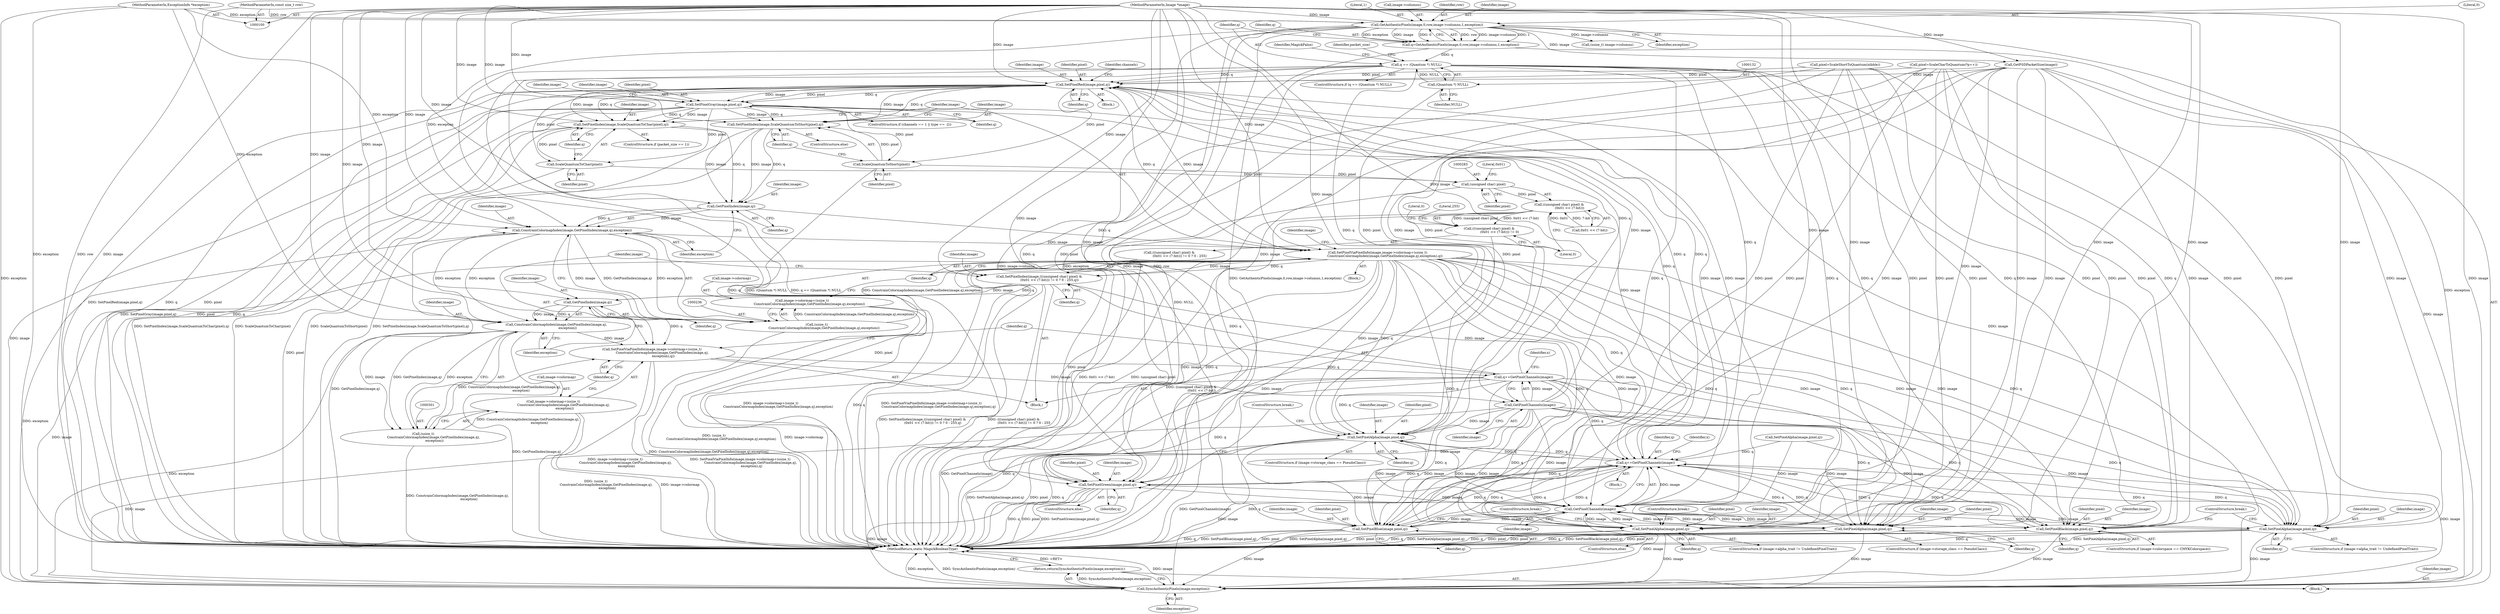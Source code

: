 digraph "0_ImageMagick_280215b9936d145dd5ee91403738ccce1333cab1@pointer" {
"1000129" [label="(Call,q == (Quantum *) NULL)"];
"1000117" [label="(Call,q=GetAuthenticPixels(image,0,row,image->columns,1,exception))"];
"1000119" [label="(Call,GetAuthenticPixels(image,0,row,image->columns,1,exception))"];
"1000101" [label="(MethodParameterIn,Image *image)"];
"1000103" [label="(MethodParameterIn,const size_t row)"];
"1000106" [label="(MethodParameterIn,ExceptionInfo *exception)"];
"1000131" [label="(Call,(Quantum *) NULL)"];
"1000190" [label="(Call,SetPixelRed(image,pixel,q))"];
"1000203" [label="(Call,SetPixelGray(image,pixel,q))"];
"1000218" [label="(Call,SetPixelIndex(image,ScaleQuantumToChar(pixel),q))"];
"1000239" [label="(Call,GetPixelIndex(image,q))"];
"1000237" [label="(Call,ConstrainColormapIndex(image,GetPixelIndex(image,q),exception))"];
"1000229" [label="(Call,SetPixelViaPixelInfo(image,image->colormap+(ssize_t)\n              ConstrainColormapIndex(image,GetPixelIndex(image,q),exception),q))"];
"1000277" [label="(Call,SetPixelIndex(image,(((unsigned char) pixel) &\n                    (0x01 << (7-bit))) != 0 ? 0 : 255,q))"];
"1000304" [label="(Call,GetPixelIndex(image,q))"];
"1000302" [label="(Call,ConstrainColormapIndex(image,GetPixelIndex(image,q),\n                      exception))"];
"1000294" [label="(Call,SetPixelViaPixelInfo(image,image->colormap+(ssize_t)\n                    ConstrainColormapIndex(image,GetPixelIndex(image,q),\n                      exception),q))"];
"1000309" [label="(Call,q+=GetPixelChannels(image))"];
"1000327" [label="(Call,SetPixelAlpha(image,pixel,q))"];
"1000406" [label="(Call,q+=GetPixelChannels(image))"];
"1000332" [label="(Call,SetPixelGreen(image,pixel,q))"];
"1000408" [label="(Call,GetPixelChannels(image))"];
"1000345" [label="(Call,SetPixelAlpha(image,pixel,q))"];
"1000411" [label="(Call,SyncAuthenticPixels(image,exception))"];
"1000410" [label="(Return,return(SyncAuthenticPixels(image,exception));)"];
"1000350" [label="(Call,SetPixelBlue(image,pixel,q))"];
"1000363" [label="(Call,SetPixelBlack(image,pixel,q))"];
"1000374" [label="(Call,SetPixelAlpha(image,pixel,q))"];
"1000399" [label="(Call,SetPixelAlpha(image,pixel,q))"];
"1000311" [label="(Call,GetPixelChannels(image))"];
"1000300" [label="(Call,(ssize_t)\n                    ConstrainColormapIndex(image,GetPixelIndex(image,q),\n                      exception))"];
"1000296" [label="(Call,image->colormap+(ssize_t)\n                    ConstrainColormapIndex(image,GetPixelIndex(image,q),\n                      exception))"];
"1000235" [label="(Call,(ssize_t)\n              ConstrainColormapIndex(image,GetPixelIndex(image,q),exception))"];
"1000231" [label="(Call,image->colormap+(ssize_t)\n              ConstrainColormapIndex(image,GetPixelIndex(image,q),exception))"];
"1000220" [label="(Call,ScaleQuantumToChar(pixel))"];
"1000282" [label="(Call,(unsigned char) pixel)"];
"1000281" [label="(Call,((unsigned char) pixel) &\n                    (0x01 << (7-bit)))"];
"1000280" [label="(Call,(((unsigned char) pixel) &\n                    (0x01 << (7-bit))) != 0)"];
"1000224" [label="(Call,SetPixelIndex(image,ScaleQuantumToShort(pixel),q))"];
"1000226" [label="(Call,ScaleQuantumToShort(pixel))"];
"1000411" [label="(Call,SyncAuthenticPixels(image,exception))"];
"1000137" [label="(Identifier,packet_size)"];
"1000221" [label="(Identifier,pixel)"];
"1000227" [label="(Identifier,pixel)"];
"1000239" [label="(Call,GetPixelIndex(image,q))"];
"1000303" [label="(Identifier,image)"];
"1000413" [label="(Identifier,exception)"];
"1000133" [label="(Identifier,NULL)"];
"1000193" [label="(Identifier,q)"];
"1000309" [label="(Call,q+=GetPixelChannels(image))"];
"1000368" [label="(ControlStructure,if (image->alpha_trait != UndefinedPixelTrait))"];
"1000230" [label="(Identifier,image)"];
"1000345" [label="(Call,SetPixelAlpha(image,pixel,q))"];
"1000235" [label="(Call,(ssize_t)\n              ConstrainColormapIndex(image,GetPixelIndex(image,q),exception))"];
"1000247" [label="(Identifier,image)"];
"1000103" [label="(MethodParameterIn,const size_t row)"];
"1000339" [label="(ControlStructure,if (image->storage_class == PseudoClass))"];
"1000194" [label="(ControlStructure,if (channels == 1 || type == -2))"];
"1000118" [label="(Identifier,q)"];
"1000277" [label="(Call,SetPixelIndex(image,(((unsigned char) pixel) &\n                    (0x01 << (7-bit))) != 0 ? 0 : 255,q))"];
"1000173" [label="(Call,pixel=ScaleShortToQuantum(nibble))"];
"1000182" [label="(Call,SetPixelAlpha(image,pixel,q))"];
"1000190" [label="(Call,SetPixelRed(image,pixel,q))"];
"1000129" [label="(Call,q == (Quantum *) NULL)"];
"1000218" [label="(Call,SetPixelIndex(image,ScaleQuantumToChar(pixel),q))"];
"1000223" [label="(ControlStructure,else)"];
"1000126" [label="(Literal,1)"];
"1000402" [label="(Identifier,q)"];
"1000138" [label="(Call,GetPSDPacketSize(image))"];
"1000294" [label="(Call,SetPixelViaPixelInfo(image,image->colormap+(ssize_t)\n                    ConstrainColormapIndex(image,GetPixelIndex(image,q),\n                      exception),q))"];
"1000321" [label="(ControlStructure,if (image->storage_class == PseudoClass))"];
"1000284" [label="(Identifier,pixel)"];
"1000232" [label="(Call,image->colormap)"];
"1000346" [label="(Identifier,image)"];
"1000123" [label="(Call,image->columns)"];
"1000285" [label="(Call,0x01 << (7-bit))"];
"1000204" [label="(Identifier,image)"];
"1000127" [label="(Identifier,exception)"];
"1000191" [label="(Identifier,image)"];
"1000296" [label="(Call,image->colormap+(ssize_t)\n                    ConstrainColormapIndex(image,GetPixelIndex(image,q),\n                      exception))"];
"1000307" [label="(Identifier,exception)"];
"1000295" [label="(Identifier,image)"];
"1000376" [label="(Identifier,pixel)"];
"1000281" [label="(Call,((unsigned char) pixel) &\n                    (0x01 << (7-bit)))"];
"1000365" [label="(Identifier,pixel)"];
"1000225" [label="(Identifier,image)"];
"1000282" [label="(Call,(unsigned char) pixel)"];
"1000403" [label="(ControlStructure,break;)"];
"1000237" [label="(Call,ConstrainColormapIndex(image,GetPixelIndex(image,q),exception))"];
"1000354" [label="(ControlStructure,break;)"];
"1000375" [label="(Identifier,image)"];
"1000203" [label="(Call,SetPixelGray(image,pixel,q))"];
"1000334" [label="(Identifier,pixel)"];
"1000377" [label="(Identifier,q)"];
"1000192" [label="(Identifier,pixel)"];
"1000205" [label="(Identifier,pixel)"];
"1000364" [label="(Identifier,image)"];
"1000158" [label="(Call,pixel=ScaleCharToQuantum(*p++))"];
"1000242" [label="(Identifier,exception)"];
"1000349" [label="(ControlStructure,else)"];
"1000153" [label="(Block,)"];
"1000351" [label="(Identifier,image)"];
"1000122" [label="(Identifier,row)"];
"1000210" [label="(Identifier,image)"];
"1000330" [label="(Identifier,q)"];
"1000130" [label="(Identifier,q)"];
"1000278" [label="(Identifier,image)"];
"1000347" [label="(Identifier,pixel)"];
"1000146" [label="(Call,(ssize_t) image->columns)"];
"1000214" [label="(ControlStructure,if (packet_size == 1))"];
"1000366" [label="(Identifier,q)"];
"1000228" [label="(Identifier,q)"];
"1000219" [label="(Identifier,image)"];
"1000117" [label="(Call,q=GetAuthenticPixels(image,0,row,image->columns,1,exception))"];
"1000312" [label="(Identifier,image)"];
"1000408" [label="(Call,GetPixelChannels(image))"];
"1000374" [label="(Call,SetPixelAlpha(image,pixel,q))"];
"1000332" [label="(Call,SetPixelGreen(image,pixel,q))"];
"1000229" [label="(Call,SetPixelViaPixelInfo(image,image->colormap+(ssize_t)\n              ConstrainColormapIndex(image,GetPixelIndex(image,q),exception),q))"];
"1000290" [label="(Literal,0)"];
"1000240" [label="(Identifier,image)"];
"1000243" [label="(Identifier,q)"];
"1000311" [label="(Call,GetPixelChannels(image))"];
"1000314" [label="(Identifier,x)"];
"1000120" [label="(Identifier,image)"];
"1000297" [label="(Call,image->colormap)"];
"1000414" [label="(MethodReturn,static MagickBooleanType)"];
"1000189" [label="(Block,)"];
"1000305" [label="(Identifier,image)"];
"1000231" [label="(Call,image->colormap+(ssize_t)\n              ConstrainColormapIndex(image,GetPixelIndex(image,q),exception))"];
"1000152" [label="(Identifier,x)"];
"1000327" [label="(Call,SetPixelAlpha(image,pixel,q))"];
"1000302" [label="(Call,ConstrainColormapIndex(image,GetPixelIndex(image,q),\n                      exception))"];
"1000238" [label="(Identifier,image)"];
"1000336" [label="(ControlStructure,break;)"];
"1000328" [label="(Identifier,image)"];
"1000121" [label="(Literal,0)"];
"1000119" [label="(Call,GetAuthenticPixels(image,0,row,image->columns,1,exception))"];
"1000353" [label="(Identifier,q)"];
"1000280" [label="(Call,(((unsigned char) pixel) &\n                    (0x01 << (7-bit))) != 0)"];
"1000352" [label="(Identifier,pixel)"];
"1000300" [label="(Call,(ssize_t)\n                    ConstrainColormapIndex(image,GetPixelIndex(image,q),\n                      exception))"];
"1000350" [label="(Call,SetPixelBlue(image,pixel,q))"];
"1000406" [label="(Call,q+=GetPixelChannels(image))"];
"1000206" [label="(Identifier,q)"];
"1000128" [label="(ControlStructure,if (q == (Quantum *) NULL))"];
"1000106" [label="(MethodParameterIn,ExceptionInfo *exception)"];
"1000401" [label="(Identifier,pixel)"];
"1000241" [label="(Identifier,q)"];
"1000410" [label="(Return,return(SyncAuthenticPixels(image,exception));)"];
"1000292" [label="(Literal,255)"];
"1000286" [label="(Literal,0x01)"];
"1000333" [label="(Identifier,image)"];
"1000213" [label="(Block,)"];
"1000329" [label="(Identifier,pixel)"];
"1000224" [label="(Call,SetPixelIndex(image,ScaleQuantumToShort(pixel),q))"];
"1000279" [label="(Call,(((unsigned char) pixel) &\n                    (0x01 << (7-bit))) != 0 ? 0 : 255)"];
"1000226" [label="(Call,ScaleQuantumToShort(pixel))"];
"1000304" [label="(Call,GetPixelIndex(image,q))"];
"1000393" [label="(ControlStructure,if (image->alpha_trait != UndefinedPixelTrait))"];
"1000107" [label="(Block,)"];
"1000101" [label="(MethodParameterIn,Image *image)"];
"1000306" [label="(Identifier,q)"];
"1000357" [label="(ControlStructure,if (image->colorspace == CMYKColorspace))"];
"1000399" [label="(Call,SetPixelAlpha(image,pixel,q))"];
"1000409" [label="(Identifier,image)"];
"1000131" [label="(Call,(Quantum *) NULL)"];
"1000220" [label="(Call,ScaleQuantumToChar(pixel))"];
"1000276" [label="(Block,)"];
"1000310" [label="(Identifier,q)"];
"1000293" [label="(Identifier,q)"];
"1000291" [label="(Literal,0)"];
"1000331" [label="(ControlStructure,else)"];
"1000412" [label="(Identifier,image)"];
"1000363" [label="(Call,SetPixelBlack(image,pixel,q))"];
"1000197" [label="(Identifier,channels)"];
"1000135" [label="(Identifier,MagickFalse)"];
"1000222" [label="(Identifier,q)"];
"1000378" [label="(ControlStructure,break;)"];
"1000400" [label="(Identifier,image)"];
"1000407" [label="(Identifier,q)"];
"1000308" [label="(Identifier,q)"];
"1000335" [label="(Identifier,q)"];
"1000348" [label="(Identifier,q)"];
"1000129" -> "1000128"  [label="AST: "];
"1000129" -> "1000131"  [label="CFG: "];
"1000130" -> "1000129"  [label="AST: "];
"1000131" -> "1000129"  [label="AST: "];
"1000135" -> "1000129"  [label="CFG: "];
"1000137" -> "1000129"  [label="CFG: "];
"1000129" -> "1000414"  [label="DDG: q"];
"1000129" -> "1000414"  [label="DDG: q == (Quantum *) NULL"];
"1000129" -> "1000414"  [label="DDG: (Quantum *) NULL"];
"1000117" -> "1000129"  [label="DDG: q"];
"1000131" -> "1000129"  [label="DDG: NULL"];
"1000129" -> "1000190"  [label="DDG: q"];
"1000129" -> "1000327"  [label="DDG: q"];
"1000129" -> "1000332"  [label="DDG: q"];
"1000129" -> "1000345"  [label="DDG: q"];
"1000129" -> "1000350"  [label="DDG: q"];
"1000129" -> "1000363"  [label="DDG: q"];
"1000129" -> "1000374"  [label="DDG: q"];
"1000129" -> "1000399"  [label="DDG: q"];
"1000129" -> "1000406"  [label="DDG: q"];
"1000117" -> "1000107"  [label="AST: "];
"1000117" -> "1000119"  [label="CFG: "];
"1000118" -> "1000117"  [label="AST: "];
"1000119" -> "1000117"  [label="AST: "];
"1000130" -> "1000117"  [label="CFG: "];
"1000117" -> "1000414"  [label="DDG: GetAuthenticPixels(image,0,row,image->columns,1,exception)"];
"1000119" -> "1000117"  [label="DDG: row"];
"1000119" -> "1000117"  [label="DDG: image->columns"];
"1000119" -> "1000117"  [label="DDG: 1"];
"1000119" -> "1000117"  [label="DDG: exception"];
"1000119" -> "1000117"  [label="DDG: image"];
"1000119" -> "1000117"  [label="DDG: 0"];
"1000119" -> "1000127"  [label="CFG: "];
"1000120" -> "1000119"  [label="AST: "];
"1000121" -> "1000119"  [label="AST: "];
"1000122" -> "1000119"  [label="AST: "];
"1000123" -> "1000119"  [label="AST: "];
"1000126" -> "1000119"  [label="AST: "];
"1000127" -> "1000119"  [label="AST: "];
"1000119" -> "1000414"  [label="DDG: image->columns"];
"1000119" -> "1000414"  [label="DDG: exception"];
"1000119" -> "1000414"  [label="DDG: image"];
"1000119" -> "1000414"  [label="DDG: row"];
"1000101" -> "1000119"  [label="DDG: image"];
"1000103" -> "1000119"  [label="DDG: row"];
"1000106" -> "1000119"  [label="DDG: exception"];
"1000119" -> "1000138"  [label="DDG: image"];
"1000119" -> "1000146"  [label="DDG: image->columns"];
"1000119" -> "1000237"  [label="DDG: exception"];
"1000119" -> "1000411"  [label="DDG: exception"];
"1000101" -> "1000100"  [label="AST: "];
"1000101" -> "1000414"  [label="DDG: image"];
"1000101" -> "1000138"  [label="DDG: image"];
"1000101" -> "1000190"  [label="DDG: image"];
"1000101" -> "1000203"  [label="DDG: image"];
"1000101" -> "1000218"  [label="DDG: image"];
"1000101" -> "1000224"  [label="DDG: image"];
"1000101" -> "1000229"  [label="DDG: image"];
"1000101" -> "1000237"  [label="DDG: image"];
"1000101" -> "1000239"  [label="DDG: image"];
"1000101" -> "1000277"  [label="DDG: image"];
"1000101" -> "1000294"  [label="DDG: image"];
"1000101" -> "1000302"  [label="DDG: image"];
"1000101" -> "1000304"  [label="DDG: image"];
"1000101" -> "1000311"  [label="DDG: image"];
"1000101" -> "1000327"  [label="DDG: image"];
"1000101" -> "1000332"  [label="DDG: image"];
"1000101" -> "1000345"  [label="DDG: image"];
"1000101" -> "1000350"  [label="DDG: image"];
"1000101" -> "1000363"  [label="DDG: image"];
"1000101" -> "1000374"  [label="DDG: image"];
"1000101" -> "1000399"  [label="DDG: image"];
"1000101" -> "1000408"  [label="DDG: image"];
"1000101" -> "1000411"  [label="DDG: image"];
"1000103" -> "1000100"  [label="AST: "];
"1000103" -> "1000414"  [label="DDG: row"];
"1000106" -> "1000100"  [label="AST: "];
"1000106" -> "1000414"  [label="DDG: exception"];
"1000106" -> "1000237"  [label="DDG: exception"];
"1000106" -> "1000302"  [label="DDG: exception"];
"1000106" -> "1000411"  [label="DDG: exception"];
"1000131" -> "1000133"  [label="CFG: "];
"1000132" -> "1000131"  [label="AST: "];
"1000133" -> "1000131"  [label="AST: "];
"1000131" -> "1000414"  [label="DDG: NULL"];
"1000190" -> "1000189"  [label="AST: "];
"1000190" -> "1000193"  [label="CFG: "];
"1000191" -> "1000190"  [label="AST: "];
"1000192" -> "1000190"  [label="AST: "];
"1000193" -> "1000190"  [label="AST: "];
"1000197" -> "1000190"  [label="CFG: "];
"1000190" -> "1000414"  [label="DDG: SetPixelRed(image,pixel,q)"];
"1000190" -> "1000414"  [label="DDG: q"];
"1000190" -> "1000414"  [label="DDG: pixel"];
"1000311" -> "1000190"  [label="DDG: image"];
"1000408" -> "1000190"  [label="DDG: image"];
"1000138" -> "1000190"  [label="DDG: image"];
"1000229" -> "1000190"  [label="DDG: image"];
"1000229" -> "1000190"  [label="DDG: q"];
"1000158" -> "1000190"  [label="DDG: pixel"];
"1000173" -> "1000190"  [label="DDG: pixel"];
"1000309" -> "1000190"  [label="DDG: q"];
"1000406" -> "1000190"  [label="DDG: q"];
"1000190" -> "1000203"  [label="DDG: image"];
"1000190" -> "1000203"  [label="DDG: pixel"];
"1000190" -> "1000203"  [label="DDG: q"];
"1000190" -> "1000218"  [label="DDG: image"];
"1000190" -> "1000218"  [label="DDG: q"];
"1000190" -> "1000220"  [label="DDG: pixel"];
"1000190" -> "1000224"  [label="DDG: image"];
"1000190" -> "1000224"  [label="DDG: q"];
"1000190" -> "1000226"  [label="DDG: pixel"];
"1000190" -> "1000406"  [label="DDG: q"];
"1000190" -> "1000408"  [label="DDG: image"];
"1000190" -> "1000411"  [label="DDG: image"];
"1000203" -> "1000194"  [label="AST: "];
"1000203" -> "1000206"  [label="CFG: "];
"1000204" -> "1000203"  [label="AST: "];
"1000205" -> "1000203"  [label="AST: "];
"1000206" -> "1000203"  [label="AST: "];
"1000210" -> "1000203"  [label="CFG: "];
"1000203" -> "1000414"  [label="DDG: q"];
"1000203" -> "1000414"  [label="DDG: SetPixelGray(image,pixel,q)"];
"1000203" -> "1000414"  [label="DDG: pixel"];
"1000203" -> "1000218"  [label="DDG: image"];
"1000203" -> "1000218"  [label="DDG: q"];
"1000203" -> "1000220"  [label="DDG: pixel"];
"1000203" -> "1000224"  [label="DDG: image"];
"1000203" -> "1000224"  [label="DDG: q"];
"1000203" -> "1000226"  [label="DDG: pixel"];
"1000203" -> "1000406"  [label="DDG: q"];
"1000203" -> "1000408"  [label="DDG: image"];
"1000203" -> "1000411"  [label="DDG: image"];
"1000218" -> "1000214"  [label="AST: "];
"1000218" -> "1000222"  [label="CFG: "];
"1000219" -> "1000218"  [label="AST: "];
"1000220" -> "1000218"  [label="AST: "];
"1000222" -> "1000218"  [label="AST: "];
"1000230" -> "1000218"  [label="CFG: "];
"1000218" -> "1000414"  [label="DDG: SetPixelIndex(image,ScaleQuantumToChar(pixel),q)"];
"1000218" -> "1000414"  [label="DDG: ScaleQuantumToChar(pixel)"];
"1000220" -> "1000218"  [label="DDG: pixel"];
"1000218" -> "1000239"  [label="DDG: image"];
"1000218" -> "1000239"  [label="DDG: q"];
"1000239" -> "1000237"  [label="AST: "];
"1000239" -> "1000241"  [label="CFG: "];
"1000240" -> "1000239"  [label="AST: "];
"1000241" -> "1000239"  [label="AST: "];
"1000242" -> "1000239"  [label="CFG: "];
"1000239" -> "1000237"  [label="DDG: image"];
"1000239" -> "1000237"  [label="DDG: q"];
"1000224" -> "1000239"  [label="DDG: image"];
"1000224" -> "1000239"  [label="DDG: q"];
"1000239" -> "1000229"  [label="DDG: q"];
"1000237" -> "1000235"  [label="AST: "];
"1000237" -> "1000242"  [label="CFG: "];
"1000238" -> "1000237"  [label="AST: "];
"1000242" -> "1000237"  [label="AST: "];
"1000235" -> "1000237"  [label="CFG: "];
"1000237" -> "1000414"  [label="DDG: GetPixelIndex(image,q)"];
"1000237" -> "1000229"  [label="DDG: image"];
"1000237" -> "1000235"  [label="DDG: image"];
"1000237" -> "1000235"  [label="DDG: GetPixelIndex(image,q)"];
"1000237" -> "1000235"  [label="DDG: exception"];
"1000302" -> "1000237"  [label="DDG: exception"];
"1000237" -> "1000302"  [label="DDG: exception"];
"1000237" -> "1000411"  [label="DDG: exception"];
"1000229" -> "1000213"  [label="AST: "];
"1000229" -> "1000243"  [label="CFG: "];
"1000230" -> "1000229"  [label="AST: "];
"1000231" -> "1000229"  [label="AST: "];
"1000243" -> "1000229"  [label="AST: "];
"1000247" -> "1000229"  [label="CFG: "];
"1000229" -> "1000414"  [label="DDG: SetPixelViaPixelInfo(image,image->colormap+(ssize_t)\n              ConstrainColormapIndex(image,GetPixelIndex(image,q),exception),q)"];
"1000229" -> "1000414"  [label="DDG: image->colormap+(ssize_t)\n              ConstrainColormapIndex(image,GetPixelIndex(image,q),exception)"];
"1000229" -> "1000414"  [label="DDG: q"];
"1000235" -> "1000229"  [label="DDG: ConstrainColormapIndex(image,GetPixelIndex(image,q),exception)"];
"1000229" -> "1000277"  [label="DDG: image"];
"1000229" -> "1000277"  [label="DDG: q"];
"1000229" -> "1000327"  [label="DDG: image"];
"1000229" -> "1000327"  [label="DDG: q"];
"1000229" -> "1000332"  [label="DDG: image"];
"1000229" -> "1000332"  [label="DDG: q"];
"1000229" -> "1000345"  [label="DDG: image"];
"1000229" -> "1000345"  [label="DDG: q"];
"1000229" -> "1000350"  [label="DDG: image"];
"1000229" -> "1000350"  [label="DDG: q"];
"1000229" -> "1000363"  [label="DDG: image"];
"1000229" -> "1000363"  [label="DDG: q"];
"1000229" -> "1000374"  [label="DDG: image"];
"1000229" -> "1000374"  [label="DDG: q"];
"1000229" -> "1000399"  [label="DDG: image"];
"1000229" -> "1000399"  [label="DDG: q"];
"1000229" -> "1000406"  [label="DDG: q"];
"1000229" -> "1000408"  [label="DDG: image"];
"1000229" -> "1000411"  [label="DDG: image"];
"1000277" -> "1000276"  [label="AST: "];
"1000277" -> "1000293"  [label="CFG: "];
"1000278" -> "1000277"  [label="AST: "];
"1000279" -> "1000277"  [label="AST: "];
"1000293" -> "1000277"  [label="AST: "];
"1000295" -> "1000277"  [label="CFG: "];
"1000277" -> "1000414"  [label="DDG: SetPixelIndex(image,(((unsigned char) pixel) &\n                    (0x01 << (7-bit))) != 0 ? 0 : 255,q)"];
"1000277" -> "1000414"  [label="DDG: (((unsigned char) pixel) &\n                    (0x01 << (7-bit))) != 0 ? 0 : 255"];
"1000311" -> "1000277"  [label="DDG: image"];
"1000309" -> "1000277"  [label="DDG: q"];
"1000277" -> "1000304"  [label="DDG: image"];
"1000277" -> "1000304"  [label="DDG: q"];
"1000304" -> "1000302"  [label="AST: "];
"1000304" -> "1000306"  [label="CFG: "];
"1000305" -> "1000304"  [label="AST: "];
"1000306" -> "1000304"  [label="AST: "];
"1000307" -> "1000304"  [label="CFG: "];
"1000304" -> "1000302"  [label="DDG: image"];
"1000304" -> "1000302"  [label="DDG: q"];
"1000304" -> "1000294"  [label="DDG: q"];
"1000302" -> "1000300"  [label="AST: "];
"1000302" -> "1000307"  [label="CFG: "];
"1000303" -> "1000302"  [label="AST: "];
"1000307" -> "1000302"  [label="AST: "];
"1000300" -> "1000302"  [label="CFG: "];
"1000302" -> "1000414"  [label="DDG: GetPixelIndex(image,q)"];
"1000302" -> "1000294"  [label="DDG: image"];
"1000302" -> "1000300"  [label="DDG: image"];
"1000302" -> "1000300"  [label="DDG: GetPixelIndex(image,q)"];
"1000302" -> "1000300"  [label="DDG: exception"];
"1000302" -> "1000411"  [label="DDG: exception"];
"1000294" -> "1000276"  [label="AST: "];
"1000294" -> "1000308"  [label="CFG: "];
"1000295" -> "1000294"  [label="AST: "];
"1000296" -> "1000294"  [label="AST: "];
"1000308" -> "1000294"  [label="AST: "];
"1000310" -> "1000294"  [label="CFG: "];
"1000294" -> "1000414"  [label="DDG: SetPixelViaPixelInfo(image,image->colormap+(ssize_t)\n                    ConstrainColormapIndex(image,GetPixelIndex(image,q),\n                      exception),q)"];
"1000294" -> "1000414"  [label="DDG: image->colormap+(ssize_t)\n                    ConstrainColormapIndex(image,GetPixelIndex(image,q),\n                      exception)"];
"1000300" -> "1000294"  [label="DDG: ConstrainColormapIndex(image,GetPixelIndex(image,q),\n                      exception)"];
"1000294" -> "1000309"  [label="DDG: q"];
"1000294" -> "1000311"  [label="DDG: image"];
"1000309" -> "1000276"  [label="AST: "];
"1000309" -> "1000311"  [label="CFG: "];
"1000310" -> "1000309"  [label="AST: "];
"1000311" -> "1000309"  [label="AST: "];
"1000314" -> "1000309"  [label="CFG: "];
"1000309" -> "1000414"  [label="DDG: q"];
"1000309" -> "1000414"  [label="DDG: GetPixelChannels(image)"];
"1000311" -> "1000309"  [label="DDG: image"];
"1000309" -> "1000327"  [label="DDG: q"];
"1000309" -> "1000332"  [label="DDG: q"];
"1000309" -> "1000345"  [label="DDG: q"];
"1000309" -> "1000350"  [label="DDG: q"];
"1000309" -> "1000363"  [label="DDG: q"];
"1000309" -> "1000374"  [label="DDG: q"];
"1000309" -> "1000399"  [label="DDG: q"];
"1000309" -> "1000406"  [label="DDG: q"];
"1000327" -> "1000321"  [label="AST: "];
"1000327" -> "1000330"  [label="CFG: "];
"1000328" -> "1000327"  [label="AST: "];
"1000329" -> "1000327"  [label="AST: "];
"1000330" -> "1000327"  [label="AST: "];
"1000336" -> "1000327"  [label="CFG: "];
"1000327" -> "1000414"  [label="DDG: pixel"];
"1000327" -> "1000414"  [label="DDG: q"];
"1000327" -> "1000414"  [label="DDG: SetPixelAlpha(image,pixel,q)"];
"1000311" -> "1000327"  [label="DDG: image"];
"1000408" -> "1000327"  [label="DDG: image"];
"1000138" -> "1000327"  [label="DDG: image"];
"1000158" -> "1000327"  [label="DDG: pixel"];
"1000173" -> "1000327"  [label="DDG: pixel"];
"1000406" -> "1000327"  [label="DDG: q"];
"1000327" -> "1000406"  [label="DDG: q"];
"1000327" -> "1000408"  [label="DDG: image"];
"1000327" -> "1000411"  [label="DDG: image"];
"1000406" -> "1000153"  [label="AST: "];
"1000406" -> "1000408"  [label="CFG: "];
"1000407" -> "1000406"  [label="AST: "];
"1000408" -> "1000406"  [label="AST: "];
"1000152" -> "1000406"  [label="CFG: "];
"1000406" -> "1000414"  [label="DDG: q"];
"1000406" -> "1000414"  [label="DDG: GetPixelChannels(image)"];
"1000406" -> "1000332"  [label="DDG: q"];
"1000406" -> "1000345"  [label="DDG: q"];
"1000406" -> "1000350"  [label="DDG: q"];
"1000406" -> "1000363"  [label="DDG: q"];
"1000406" -> "1000374"  [label="DDG: q"];
"1000406" -> "1000399"  [label="DDG: q"];
"1000408" -> "1000406"  [label="DDG: image"];
"1000374" -> "1000406"  [label="DDG: q"];
"1000182" -> "1000406"  [label="DDG: q"];
"1000399" -> "1000406"  [label="DDG: q"];
"1000350" -> "1000406"  [label="DDG: q"];
"1000345" -> "1000406"  [label="DDG: q"];
"1000363" -> "1000406"  [label="DDG: q"];
"1000332" -> "1000406"  [label="DDG: q"];
"1000332" -> "1000331"  [label="AST: "];
"1000332" -> "1000335"  [label="CFG: "];
"1000333" -> "1000332"  [label="AST: "];
"1000334" -> "1000332"  [label="AST: "];
"1000335" -> "1000332"  [label="AST: "];
"1000336" -> "1000332"  [label="CFG: "];
"1000332" -> "1000414"  [label="DDG: pixel"];
"1000332" -> "1000414"  [label="DDG: SetPixelGreen(image,pixel,q)"];
"1000332" -> "1000414"  [label="DDG: q"];
"1000311" -> "1000332"  [label="DDG: image"];
"1000408" -> "1000332"  [label="DDG: image"];
"1000138" -> "1000332"  [label="DDG: image"];
"1000158" -> "1000332"  [label="DDG: pixel"];
"1000173" -> "1000332"  [label="DDG: pixel"];
"1000332" -> "1000408"  [label="DDG: image"];
"1000332" -> "1000411"  [label="DDG: image"];
"1000408" -> "1000409"  [label="CFG: "];
"1000409" -> "1000408"  [label="AST: "];
"1000408" -> "1000345"  [label="DDG: image"];
"1000408" -> "1000350"  [label="DDG: image"];
"1000408" -> "1000363"  [label="DDG: image"];
"1000408" -> "1000374"  [label="DDG: image"];
"1000408" -> "1000399"  [label="DDG: image"];
"1000311" -> "1000408"  [label="DDG: image"];
"1000350" -> "1000408"  [label="DDG: image"];
"1000138" -> "1000408"  [label="DDG: image"];
"1000399" -> "1000408"  [label="DDG: image"];
"1000345" -> "1000408"  [label="DDG: image"];
"1000182" -> "1000408"  [label="DDG: image"];
"1000374" -> "1000408"  [label="DDG: image"];
"1000363" -> "1000408"  [label="DDG: image"];
"1000408" -> "1000411"  [label="DDG: image"];
"1000345" -> "1000339"  [label="AST: "];
"1000345" -> "1000348"  [label="CFG: "];
"1000346" -> "1000345"  [label="AST: "];
"1000347" -> "1000345"  [label="AST: "];
"1000348" -> "1000345"  [label="AST: "];
"1000354" -> "1000345"  [label="CFG: "];
"1000345" -> "1000414"  [label="DDG: q"];
"1000345" -> "1000414"  [label="DDG: pixel"];
"1000345" -> "1000414"  [label="DDG: SetPixelAlpha(image,pixel,q)"];
"1000311" -> "1000345"  [label="DDG: image"];
"1000138" -> "1000345"  [label="DDG: image"];
"1000158" -> "1000345"  [label="DDG: pixel"];
"1000173" -> "1000345"  [label="DDG: pixel"];
"1000345" -> "1000411"  [label="DDG: image"];
"1000411" -> "1000410"  [label="AST: "];
"1000411" -> "1000413"  [label="CFG: "];
"1000412" -> "1000411"  [label="AST: "];
"1000413" -> "1000411"  [label="AST: "];
"1000410" -> "1000411"  [label="CFG: "];
"1000411" -> "1000414"  [label="DDG: SyncAuthenticPixels(image,exception)"];
"1000411" -> "1000414"  [label="DDG: image"];
"1000411" -> "1000414"  [label="DDG: exception"];
"1000411" -> "1000410"  [label="DDG: SyncAuthenticPixels(image,exception)"];
"1000311" -> "1000411"  [label="DDG: image"];
"1000350" -> "1000411"  [label="DDG: image"];
"1000138" -> "1000411"  [label="DDG: image"];
"1000399" -> "1000411"  [label="DDG: image"];
"1000182" -> "1000411"  [label="DDG: image"];
"1000374" -> "1000411"  [label="DDG: image"];
"1000363" -> "1000411"  [label="DDG: image"];
"1000410" -> "1000107"  [label="AST: "];
"1000414" -> "1000410"  [label="CFG: "];
"1000410" -> "1000414"  [label="DDG: <RET>"];
"1000350" -> "1000349"  [label="AST: "];
"1000350" -> "1000353"  [label="CFG: "];
"1000351" -> "1000350"  [label="AST: "];
"1000352" -> "1000350"  [label="AST: "];
"1000353" -> "1000350"  [label="AST: "];
"1000354" -> "1000350"  [label="CFG: "];
"1000350" -> "1000414"  [label="DDG: q"];
"1000350" -> "1000414"  [label="DDG: SetPixelBlue(image,pixel,q)"];
"1000350" -> "1000414"  [label="DDG: pixel"];
"1000311" -> "1000350"  [label="DDG: image"];
"1000138" -> "1000350"  [label="DDG: image"];
"1000158" -> "1000350"  [label="DDG: pixel"];
"1000173" -> "1000350"  [label="DDG: pixel"];
"1000363" -> "1000357"  [label="AST: "];
"1000363" -> "1000366"  [label="CFG: "];
"1000364" -> "1000363"  [label="AST: "];
"1000365" -> "1000363"  [label="AST: "];
"1000366" -> "1000363"  [label="AST: "];
"1000378" -> "1000363"  [label="CFG: "];
"1000363" -> "1000414"  [label="DDG: pixel"];
"1000363" -> "1000414"  [label="DDG: q"];
"1000363" -> "1000414"  [label="DDG: SetPixelBlack(image,pixel,q)"];
"1000311" -> "1000363"  [label="DDG: image"];
"1000138" -> "1000363"  [label="DDG: image"];
"1000158" -> "1000363"  [label="DDG: pixel"];
"1000173" -> "1000363"  [label="DDG: pixel"];
"1000374" -> "1000368"  [label="AST: "];
"1000374" -> "1000377"  [label="CFG: "];
"1000375" -> "1000374"  [label="AST: "];
"1000376" -> "1000374"  [label="AST: "];
"1000377" -> "1000374"  [label="AST: "];
"1000378" -> "1000374"  [label="CFG: "];
"1000374" -> "1000414"  [label="DDG: pixel"];
"1000374" -> "1000414"  [label="DDG: q"];
"1000374" -> "1000414"  [label="DDG: SetPixelAlpha(image,pixel,q)"];
"1000311" -> "1000374"  [label="DDG: image"];
"1000138" -> "1000374"  [label="DDG: image"];
"1000158" -> "1000374"  [label="DDG: pixel"];
"1000173" -> "1000374"  [label="DDG: pixel"];
"1000399" -> "1000393"  [label="AST: "];
"1000399" -> "1000402"  [label="CFG: "];
"1000400" -> "1000399"  [label="AST: "];
"1000401" -> "1000399"  [label="AST: "];
"1000402" -> "1000399"  [label="AST: "];
"1000403" -> "1000399"  [label="CFG: "];
"1000399" -> "1000414"  [label="DDG: pixel"];
"1000399" -> "1000414"  [label="DDG: q"];
"1000399" -> "1000414"  [label="DDG: SetPixelAlpha(image,pixel,q)"];
"1000311" -> "1000399"  [label="DDG: image"];
"1000138" -> "1000399"  [label="DDG: image"];
"1000158" -> "1000399"  [label="DDG: pixel"];
"1000173" -> "1000399"  [label="DDG: pixel"];
"1000311" -> "1000312"  [label="CFG: "];
"1000312" -> "1000311"  [label="AST: "];
"1000300" -> "1000296"  [label="AST: "];
"1000301" -> "1000300"  [label="AST: "];
"1000296" -> "1000300"  [label="CFG: "];
"1000300" -> "1000414"  [label="DDG: ConstrainColormapIndex(image,GetPixelIndex(image,q),\n                      exception)"];
"1000300" -> "1000296"  [label="DDG: ConstrainColormapIndex(image,GetPixelIndex(image,q),\n                      exception)"];
"1000297" -> "1000296"  [label="AST: "];
"1000308" -> "1000296"  [label="CFG: "];
"1000296" -> "1000414"  [label="DDG: (ssize_t)\n                    ConstrainColormapIndex(image,GetPixelIndex(image,q),\n                      exception)"];
"1000296" -> "1000414"  [label="DDG: image->colormap"];
"1000235" -> "1000231"  [label="AST: "];
"1000236" -> "1000235"  [label="AST: "];
"1000231" -> "1000235"  [label="CFG: "];
"1000235" -> "1000414"  [label="DDG: ConstrainColormapIndex(image,GetPixelIndex(image,q),exception)"];
"1000235" -> "1000231"  [label="DDG: ConstrainColormapIndex(image,GetPixelIndex(image,q),exception)"];
"1000232" -> "1000231"  [label="AST: "];
"1000243" -> "1000231"  [label="CFG: "];
"1000231" -> "1000414"  [label="DDG: (ssize_t)\n              ConstrainColormapIndex(image,GetPixelIndex(image,q),exception)"];
"1000231" -> "1000414"  [label="DDG: image->colormap"];
"1000220" -> "1000221"  [label="CFG: "];
"1000221" -> "1000220"  [label="AST: "];
"1000222" -> "1000220"  [label="CFG: "];
"1000220" -> "1000414"  [label="DDG: pixel"];
"1000220" -> "1000282"  [label="DDG: pixel"];
"1000282" -> "1000281"  [label="AST: "];
"1000282" -> "1000284"  [label="CFG: "];
"1000283" -> "1000282"  [label="AST: "];
"1000284" -> "1000282"  [label="AST: "];
"1000286" -> "1000282"  [label="CFG: "];
"1000282" -> "1000414"  [label="DDG: pixel"];
"1000282" -> "1000281"  [label="DDG: pixel"];
"1000226" -> "1000282"  [label="DDG: pixel"];
"1000281" -> "1000280"  [label="AST: "];
"1000281" -> "1000285"  [label="CFG: "];
"1000285" -> "1000281"  [label="AST: "];
"1000290" -> "1000281"  [label="CFG: "];
"1000281" -> "1000414"  [label="DDG: 0x01 << (7-bit)"];
"1000281" -> "1000414"  [label="DDG: (unsigned char) pixel"];
"1000281" -> "1000280"  [label="DDG: (unsigned char) pixel"];
"1000281" -> "1000280"  [label="DDG: 0x01 << (7-bit)"];
"1000285" -> "1000281"  [label="DDG: 0x01"];
"1000285" -> "1000281"  [label="DDG: 7-bit"];
"1000280" -> "1000279"  [label="AST: "];
"1000280" -> "1000290"  [label="CFG: "];
"1000290" -> "1000280"  [label="AST: "];
"1000291" -> "1000280"  [label="CFG: "];
"1000292" -> "1000280"  [label="CFG: "];
"1000280" -> "1000414"  [label="DDG: ((unsigned char) pixel) &\n                    (0x01 << (7-bit))"];
"1000224" -> "1000223"  [label="AST: "];
"1000224" -> "1000228"  [label="CFG: "];
"1000225" -> "1000224"  [label="AST: "];
"1000226" -> "1000224"  [label="AST: "];
"1000228" -> "1000224"  [label="AST: "];
"1000230" -> "1000224"  [label="CFG: "];
"1000224" -> "1000414"  [label="DDG: ScaleQuantumToShort(pixel)"];
"1000224" -> "1000414"  [label="DDG: SetPixelIndex(image,ScaleQuantumToShort(pixel),q)"];
"1000226" -> "1000224"  [label="DDG: pixel"];
"1000226" -> "1000227"  [label="CFG: "];
"1000227" -> "1000226"  [label="AST: "];
"1000228" -> "1000226"  [label="CFG: "];
"1000226" -> "1000414"  [label="DDG: pixel"];
}
